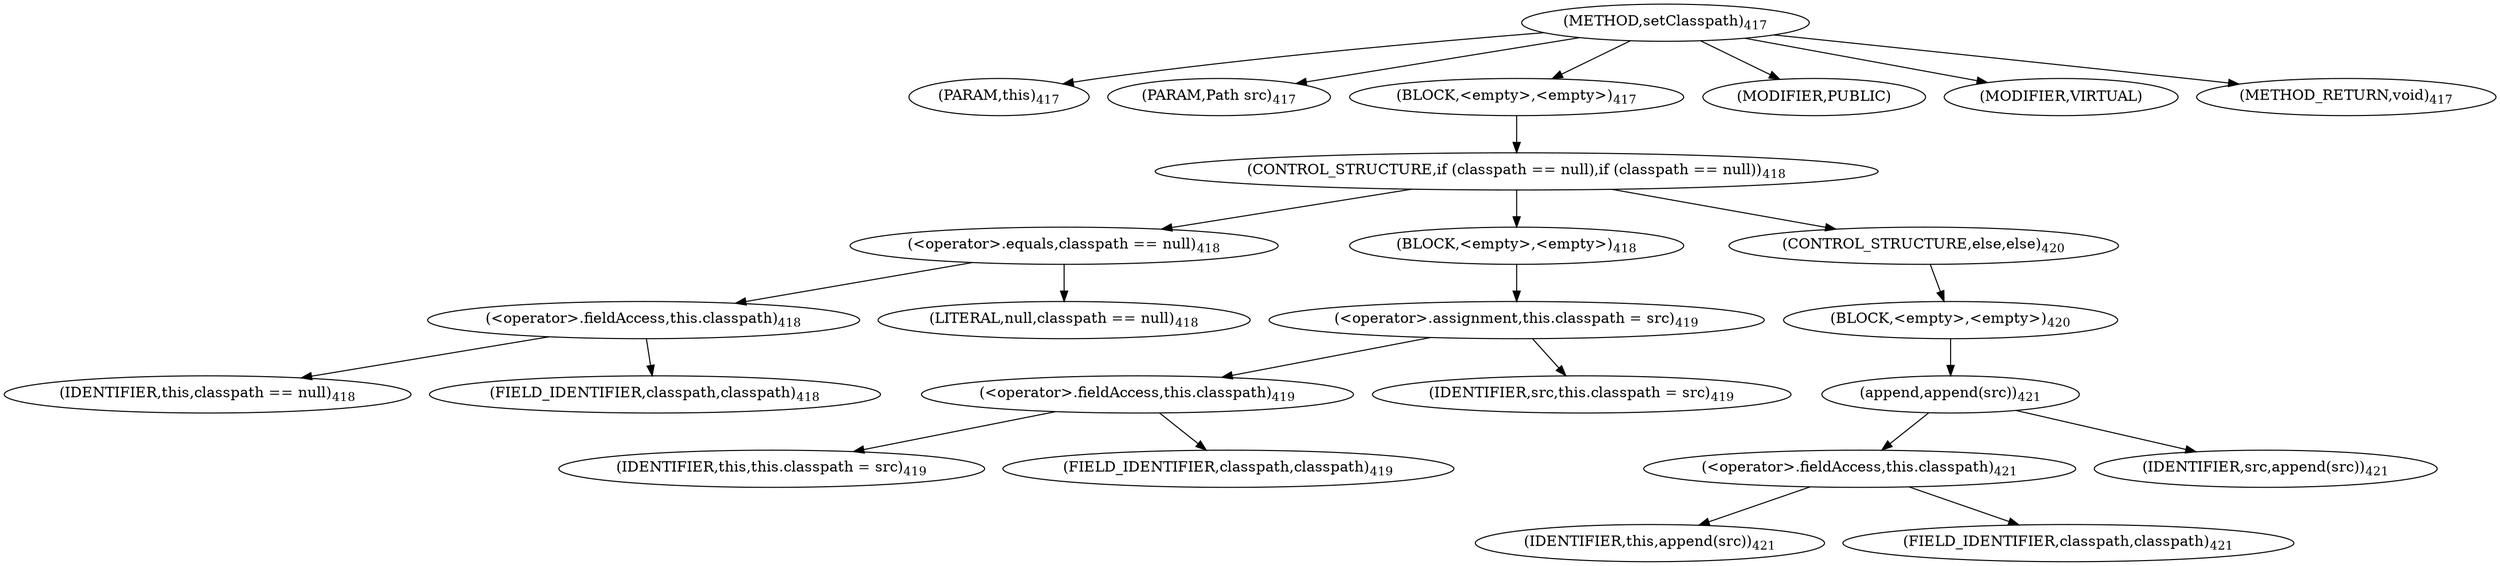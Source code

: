 digraph "setClasspath" {  
"1346" [label = <(METHOD,setClasspath)<SUB>417</SUB>> ]
"1347" [label = <(PARAM,this)<SUB>417</SUB>> ]
"1348" [label = <(PARAM,Path src)<SUB>417</SUB>> ]
"1349" [label = <(BLOCK,&lt;empty&gt;,&lt;empty&gt;)<SUB>417</SUB>> ]
"1350" [label = <(CONTROL_STRUCTURE,if (classpath == null),if (classpath == null))<SUB>418</SUB>> ]
"1351" [label = <(&lt;operator&gt;.equals,classpath == null)<SUB>418</SUB>> ]
"1352" [label = <(&lt;operator&gt;.fieldAccess,this.classpath)<SUB>418</SUB>> ]
"1353" [label = <(IDENTIFIER,this,classpath == null)<SUB>418</SUB>> ]
"1354" [label = <(FIELD_IDENTIFIER,classpath,classpath)<SUB>418</SUB>> ]
"1355" [label = <(LITERAL,null,classpath == null)<SUB>418</SUB>> ]
"1356" [label = <(BLOCK,&lt;empty&gt;,&lt;empty&gt;)<SUB>418</SUB>> ]
"1357" [label = <(&lt;operator&gt;.assignment,this.classpath = src)<SUB>419</SUB>> ]
"1358" [label = <(&lt;operator&gt;.fieldAccess,this.classpath)<SUB>419</SUB>> ]
"1359" [label = <(IDENTIFIER,this,this.classpath = src)<SUB>419</SUB>> ]
"1360" [label = <(FIELD_IDENTIFIER,classpath,classpath)<SUB>419</SUB>> ]
"1361" [label = <(IDENTIFIER,src,this.classpath = src)<SUB>419</SUB>> ]
"1362" [label = <(CONTROL_STRUCTURE,else,else)<SUB>420</SUB>> ]
"1363" [label = <(BLOCK,&lt;empty&gt;,&lt;empty&gt;)<SUB>420</SUB>> ]
"1364" [label = <(append,append(src))<SUB>421</SUB>> ]
"1365" [label = <(&lt;operator&gt;.fieldAccess,this.classpath)<SUB>421</SUB>> ]
"1366" [label = <(IDENTIFIER,this,append(src))<SUB>421</SUB>> ]
"1367" [label = <(FIELD_IDENTIFIER,classpath,classpath)<SUB>421</SUB>> ]
"1368" [label = <(IDENTIFIER,src,append(src))<SUB>421</SUB>> ]
"1369" [label = <(MODIFIER,PUBLIC)> ]
"1370" [label = <(MODIFIER,VIRTUAL)> ]
"1371" [label = <(METHOD_RETURN,void)<SUB>417</SUB>> ]
  "1346" -> "1347" 
  "1346" -> "1348" 
  "1346" -> "1349" 
  "1346" -> "1369" 
  "1346" -> "1370" 
  "1346" -> "1371" 
  "1349" -> "1350" 
  "1350" -> "1351" 
  "1350" -> "1356" 
  "1350" -> "1362" 
  "1351" -> "1352" 
  "1351" -> "1355" 
  "1352" -> "1353" 
  "1352" -> "1354" 
  "1356" -> "1357" 
  "1357" -> "1358" 
  "1357" -> "1361" 
  "1358" -> "1359" 
  "1358" -> "1360" 
  "1362" -> "1363" 
  "1363" -> "1364" 
  "1364" -> "1365" 
  "1364" -> "1368" 
  "1365" -> "1366" 
  "1365" -> "1367" 
}

